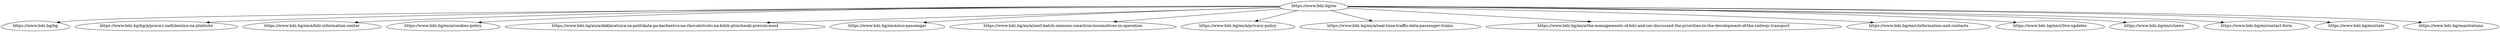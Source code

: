 digraph tree {
	"https://www.bdz.bg/en" [label="https://www.bdz.bg/en", shape=egg]
	"https://www.bdz.bg/bg" [label="https://www.bdz.bg/bg", shape=egg]
	"https://www.bdz.bg/bg/a/prava-i-zadlzheniya-na-ptnitsite" [label="https://www.bdz.bg/bg/a/prava-i-zadlzheniya-na-ptnitsite", shape=egg]
	"https://www.bdz.bg/en/a/bdz-information-center" [label="https://www.bdz.bg/en/a/bdz-information-center", shape=egg]
	"https://www.bdz.bg/en/a/cookies-policy" [label="https://www.bdz.bg/en/a/cookies-policy", shape=egg]
	"https://www.bdz.bg/en/a/deklaratsiya-za-politikata-po-kachestvo-na-rkovodstvoto-na-bdzh-ptnicheski-prevozi-eood" [label="https://www.bdz.bg/en/a/deklaratsiya-za-politikata-po-kachestvo-na-rkovodstvoto-na-bdzh-ptnicheski-prevozi-eood", shape=egg]
	"https://www.bdz.bg/en/a/eco-passenger" [label="https://www.bdz.bg/en/a/eco-passenger", shape=egg]
	"https://www.bdz.bg/en/a/next-batch-siemens-smartron-locomotives-in-operation" [label="https://www.bdz.bg/en/a/next-batch-siemens-smartron-locomotives-in-operation", shape=egg]
	"https://www.bdz.bg/en/a/privacy-policy" [label="https://www.bdz.bg/en/a/privacy-policy", shape=egg]
	"https://www.bdz.bg/en/a/real-time-traffic-data-passenger-trains" [label="https://www.bdz.bg/en/a/real-time-traffic-data-passenger-trains", shape=egg]
	"https://www.bdz.bg/en/a/the-managements-of-bdz-and-cer-discussed-the-priorities-in-the-development-of-the-railway-transport" [label="https://www.bdz.bg/en/a/the-managements-of-bdz-and-cer-discussed-the-priorities-in-the-development-of-the-railway-transport", shape=egg]
	"https://www.bdz.bg/en/c/information-and-contacts" [label="https://www.bdz.bg/en/c/information-and-contacts", shape=egg]
	"https://www.bdz.bg/en/c/live-updates" [label="https://www.bdz.bg/en/c/live-updates", shape=egg]
	"https://www.bdz.bg/en/c/news" [label="https://www.bdz.bg/en/c/news", shape=egg]
	"https://www.bdz.bg/en/contact-form" [label="https://www.bdz.bg/en/contact-form", shape=egg]
	"https://www.bdz.bg/en/stats" [label="https://www.bdz.bg/en/stats", shape=egg]
	"https://www.bdz.bg/ena/stations" [label="https://www.bdz.bg/ena/stations", shape=egg]

	"https://www.bdz.bg/en" -> "https://www.bdz.bg/en/stats"
	"https://www.bdz.bg/en" -> "https://www.bdz.bg/en/c/information-and-contacts"
	"https://www.bdz.bg/en" -> "https://www.bdz.bg/en/a/eco-passenger"
	"https://www.bdz.bg/en" -> "https://www.bdz.bg/bg"
	"https://www.bdz.bg/en" -> "https://www.bdz.bg/en/c/live-updates"
	"https://www.bdz.bg/en" -> "https://www.bdz.bg/en/contact-form"
	"https://www.bdz.bg/en" -> "https://www.bdz.bg/en/a/the-managements-of-bdz-and-cer-discussed-the-priorities-in-the-development-of-the-railway-transport"
	"https://www.bdz.bg/en" -> "https://www.bdz.bg/en/a/real-time-traffic-data-passenger-trains"
	"https://www.bdz.bg/en" -> "https://www.bdz.bg/en/a/next-batch-siemens-smartron-locomotives-in-operation"
	"https://www.bdz.bg/en" -> "https://www.bdz.bg/en/a/deklaratsiya-za-politikata-po-kachestvo-na-rkovodstvoto-na-bdzh-ptnicheski-prevozi-eood"
	"https://www.bdz.bg/en" -> "https://www.bdz.bg/bg/a/prava-i-zadlzheniya-na-ptnitsite"
	"https://www.bdz.bg/en" -> "https://www.bdz.bg/ena/stations"
	"https://www.bdz.bg/en" -> "https://www.bdz.bg/en/a/cookies-policy"
	"https://www.bdz.bg/en" -> "https://www.bdz.bg/en/a/privacy-policy"
	"https://www.bdz.bg/en" -> "https://www.bdz.bg/en/a/bdz-information-center"
	"https://www.bdz.bg/en" -> "https://www.bdz.bg/en/c/news"
}